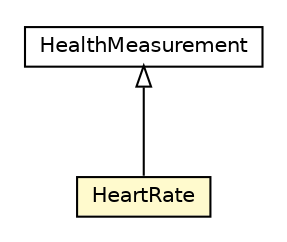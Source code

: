 #!/usr/local/bin/dot
#
# Class diagram 
# Generated by UMLGraph version R5_6-24-gf6e263 (http://www.umlgraph.org/)
#

digraph G {
	edge [fontname="Helvetica",fontsize=10,labelfontname="Helvetica",labelfontsize=10];
	node [fontname="Helvetica",fontsize=10,shape=plaintext];
	nodesep=0.25;
	ranksep=0.5;
	// org.universAAL.ontology.healthmeasurement.owl.HeartRate
	c4204349 [label=<<table title="org.universAAL.ontology.healthmeasurement.owl.HeartRate" border="0" cellborder="1" cellspacing="0" cellpadding="2" port="p" bgcolor="lemonChiffon" href="./HeartRate.html">
		<tr><td><table border="0" cellspacing="0" cellpadding="1">
<tr><td align="center" balign="center"> HeartRate </td></tr>
		</table></td></tr>
		</table>>, URL="./HeartRate.html", fontname="Helvetica", fontcolor="black", fontsize=10.0];
	// org.universAAL.ontology.healthmeasurement.owl.HealthMeasurement
	c4204352 [label=<<table title="org.universAAL.ontology.healthmeasurement.owl.HealthMeasurement" border="0" cellborder="1" cellspacing="0" cellpadding="2" port="p" href="./HealthMeasurement.html">
		<tr><td><table border="0" cellspacing="0" cellpadding="1">
<tr><td align="center" balign="center"> HealthMeasurement </td></tr>
		</table></td></tr>
		</table>>, URL="./HealthMeasurement.html", fontname="Helvetica", fontcolor="black", fontsize=10.0];
	//org.universAAL.ontology.healthmeasurement.owl.HeartRate extends org.universAAL.ontology.healthmeasurement.owl.HealthMeasurement
	c4204352:p -> c4204349:p [dir=back,arrowtail=empty];
}

